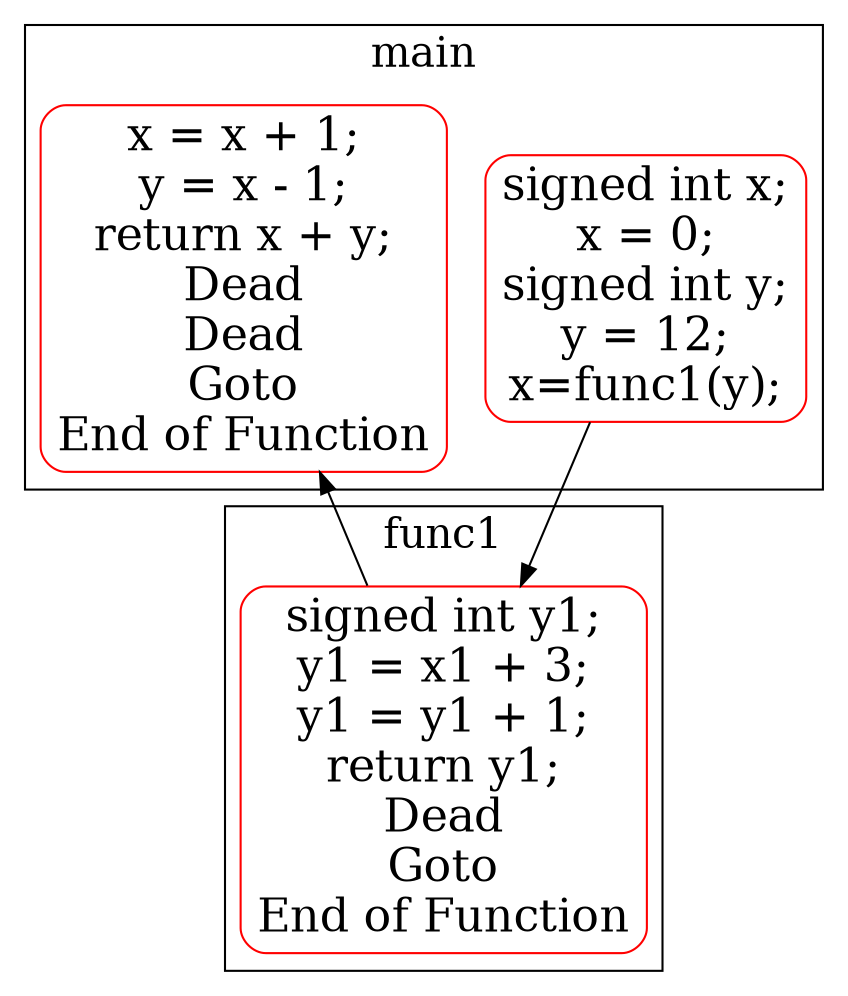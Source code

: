 digraph G {
color=black;
orientation=portrait;
fontsize=20;
compound=true;
size="30,40";
ratio=compress;
subgraph "cluster_main" {
label="main";
Node_0_0_Node_0_1_Node_0_2_Node_0_3_Node_0_4 [label="signed int x;\nx = 0;\nsigned int y;\ny = 12;\nx=func1(y);", shape=Mrecord, fontsize=22, color=red];
Node_0_5_Node_0_6_Node_0_7_Node_0_8_Node_0_9_Node_0_10_Node_0_11 [label="x = x + 1;\ny = x - 1;\nreturn x + y;\nDead\nDead\nGoto\nEnd of Function", shape=Mrecord, fontsize=22, color=red];
}

subgraph "cluster_func1" {
label="func1";
Node_1_12_Node_1_13_Node_1_14_Node_1_15_Node_1_16_Node_1_17_Node_1_18 [label="signed int y1;\ny1 = x1 + 3;\ny1 = y1 + 1;\nreturn y1;\nDead\nGoto\nEnd of Function", shape=Mrecord, fontsize=22, color=red];
}

Node_1_12_Node_1_13_Node_1_14_Node_1_15_Node_1_16_Node_1_17_Node_1_18 -> Node_0_5_Node_0_6_Node_0_7_Node_0_8_Node_0_9_Node_0_10_Node_0_11;
Node_0_0_Node_0_1_Node_0_2_Node_0_3_Node_0_4 -> Node_1_12_Node_1_13_Node_1_14_Node_1_15_Node_1_16_Node_1_17_Node_1_18;
}
